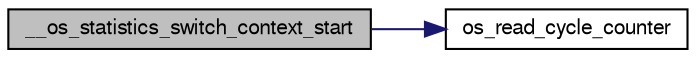 digraph G
{
  edge [fontname="FreeSans",fontsize="10",labelfontname="FreeSans",labelfontsize="10"];
  node [fontname="FreeSans",fontsize="10",shape=record];
  rankdir=LR;
  Node1 [label="__os_statistics_switch_context_start",height=0.2,width=0.4,color="black", fillcolor="grey75", style="filled" fontcolor="black"];
  Node1 -> Node2 [color="midnightblue",fontsize="10",style="solid",fontname="FreeSans"];
  Node2 [label="os_read_cycle_counter",height=0.2,width=0.4,color="black", fillcolor="white", style="filled",URL="$os__port_8h.html#af40263235b72b196ce647659a44c0b34"];
}

